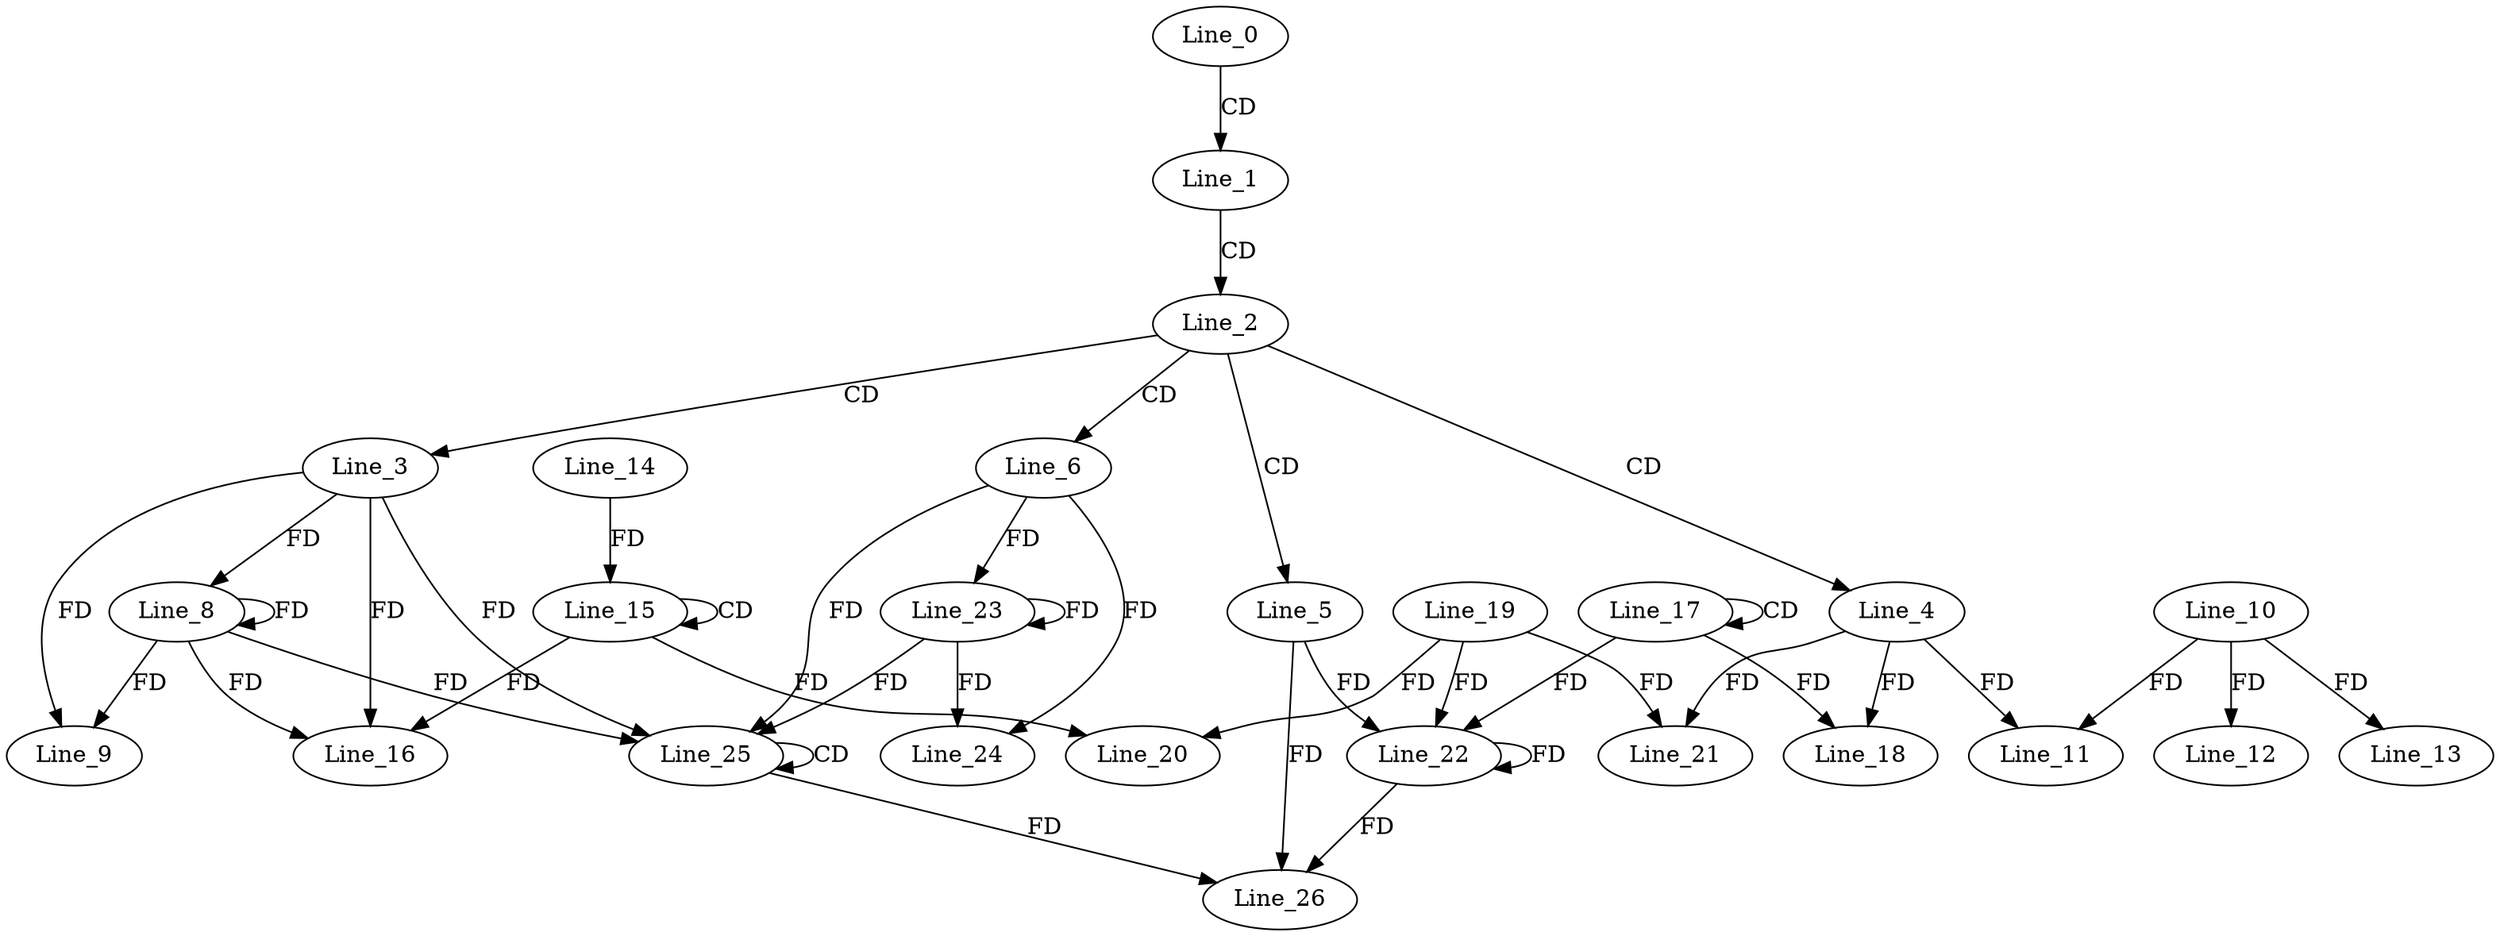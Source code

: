 digraph G {
  Line_0;
  Line_1;
  Line_2;
  Line_3;
  Line_4;
  Line_5;
  Line_6;
  Line_8;
  Line_8;
  Line_9;
  Line_10;
  Line_11;
  Line_11;
  Line_12;
  Line_13;
  Line_15;
  Line_15;
  Line_14;
  Line_15;
  Line_16;
  Line_17;
  Line_17;
  Line_18;
  Line_18;
  Line_19;
  Line_20;
  Line_21;
  Line_21;
  Line_22;
  Line_22;
  Line_22;
  Line_23;
  Line_24;
  Line_25;
  Line_25;
  Line_26;
  Line_0 -> Line_1 [ label="CD" ];
  Line_1 -> Line_2 [ label="CD" ];
  Line_2 -> Line_3 [ label="CD" ];
  Line_2 -> Line_4 [ label="CD" ];
  Line_2 -> Line_5 [ label="CD" ];
  Line_2 -> Line_6 [ label="CD" ];
  Line_3 -> Line_8 [ label="FD" ];
  Line_8 -> Line_8 [ label="FD" ];
  Line_3 -> Line_9 [ label="FD" ];
  Line_8 -> Line_9 [ label="FD" ];
  Line_10 -> Line_11 [ label="FD" ];
  Line_4 -> Line_11 [ label="FD" ];
  Line_10 -> Line_12 [ label="FD" ];
  Line_10 -> Line_13 [ label="FD" ];
  Line_15 -> Line_15 [ label="CD" ];
  Line_14 -> Line_15 [ label="FD" ];
  Line_3 -> Line_16 [ label="FD" ];
  Line_8 -> Line_16 [ label="FD" ];
  Line_15 -> Line_16 [ label="FD" ];
  Line_17 -> Line_17 [ label="CD" ];
  Line_17 -> Line_18 [ label="FD" ];
  Line_4 -> Line_18 [ label="FD" ];
  Line_19 -> Line_20 [ label="FD" ];
  Line_15 -> Line_20 [ label="FD" ];
  Line_19 -> Line_21 [ label="FD" ];
  Line_4 -> Line_21 [ label="FD" ];
  Line_5 -> Line_22 [ label="FD" ];
  Line_22 -> Line_22 [ label="FD" ];
  Line_17 -> Line_22 [ label="FD" ];
  Line_19 -> Line_22 [ label="FD" ];
  Line_6 -> Line_23 [ label="FD" ];
  Line_23 -> Line_23 [ label="FD" ];
  Line_6 -> Line_24 [ label="FD" ];
  Line_23 -> Line_24 [ label="FD" ];
  Line_25 -> Line_25 [ label="CD" ];
  Line_6 -> Line_25 [ label="FD" ];
  Line_23 -> Line_25 [ label="FD" ];
  Line_3 -> Line_25 [ label="FD" ];
  Line_8 -> Line_25 [ label="FD" ];
  Line_5 -> Line_26 [ label="FD" ];
  Line_22 -> Line_26 [ label="FD" ];
  Line_25 -> Line_26 [ label="FD" ];
}
